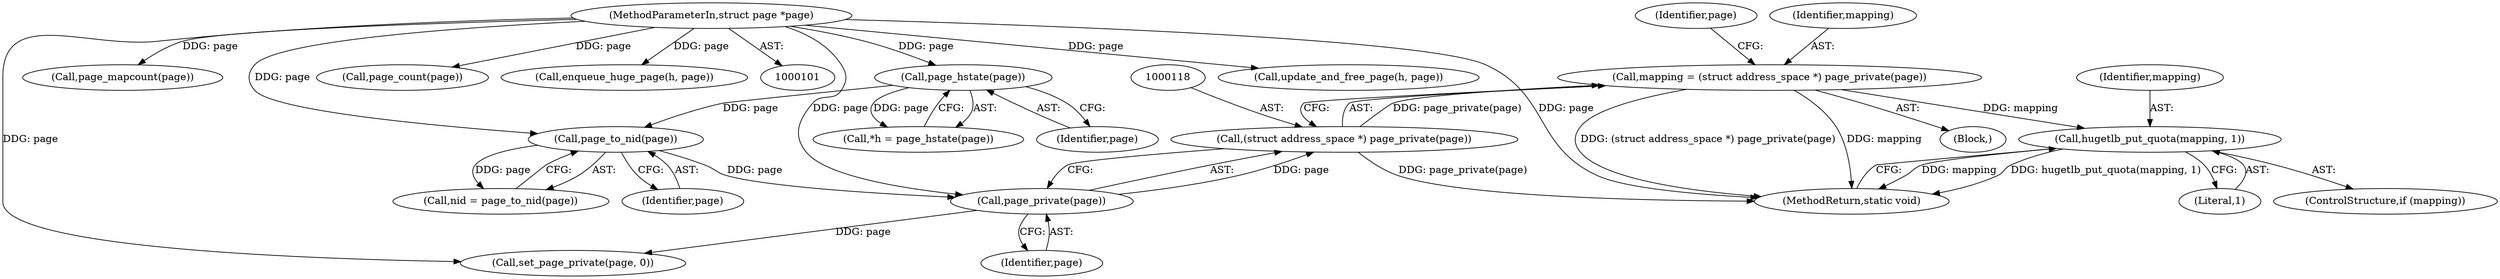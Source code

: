digraph "1_linux_90481622d75715bfcb68501280a917dbfe516029_5@pointer" {
"1000178" [label="(Call,hugetlb_put_quota(mapping, 1))"];
"1000115" [label="(Call,mapping = (struct address_space *) page_private(page))"];
"1000117" [label="(Call,(struct address_space *) page_private(page))"];
"1000119" [label="(Call,page_private(page))"];
"1000112" [label="(Call,page_to_nid(page))"];
"1000107" [label="(Call,page_hstate(page))"];
"1000102" [label="(MethodParameterIn,struct page *page)"];
"1000122" [label="(Identifier,page)"];
"1000117" [label="(Call,(struct address_space *) page_private(page))"];
"1000155" [label="(Call,update_and_free_page(h, page))"];
"1000180" [label="(Literal,1)"];
"1000116" [label="(Identifier,mapping)"];
"1000105" [label="(Call,*h = page_hstate(page))"];
"1000181" [label="(MethodReturn,static void)"];
"1000176" [label="(ControlStructure,if (mapping))"];
"1000119" [label="(Call,page_private(page))"];
"1000133" [label="(Call,page_mapcount(page))"];
"1000121" [label="(Call,set_page_private(page, 0))"];
"1000110" [label="(Call,nid = page_to_nid(page))"];
"1000120" [label="(Identifier,page)"];
"1000103" [label="(Block,)"];
"1000102" [label="(MethodParameterIn,struct page *page)"];
"1000130" [label="(Call,page_count(page))"];
"1000112" [label="(Call,page_to_nid(page))"];
"1000107" [label="(Call,page_hstate(page))"];
"1000179" [label="(Identifier,mapping)"];
"1000170" [label="(Call,enqueue_huge_page(h, page))"];
"1000113" [label="(Identifier,page)"];
"1000178" [label="(Call,hugetlb_put_quota(mapping, 1))"];
"1000108" [label="(Identifier,page)"];
"1000115" [label="(Call,mapping = (struct address_space *) page_private(page))"];
"1000178" -> "1000176"  [label="AST: "];
"1000178" -> "1000180"  [label="CFG: "];
"1000179" -> "1000178"  [label="AST: "];
"1000180" -> "1000178"  [label="AST: "];
"1000181" -> "1000178"  [label="CFG: "];
"1000178" -> "1000181"  [label="DDG: mapping"];
"1000178" -> "1000181"  [label="DDG: hugetlb_put_quota(mapping, 1)"];
"1000115" -> "1000178"  [label="DDG: mapping"];
"1000115" -> "1000103"  [label="AST: "];
"1000115" -> "1000117"  [label="CFG: "];
"1000116" -> "1000115"  [label="AST: "];
"1000117" -> "1000115"  [label="AST: "];
"1000122" -> "1000115"  [label="CFG: "];
"1000115" -> "1000181"  [label="DDG: (struct address_space *) page_private(page)"];
"1000115" -> "1000181"  [label="DDG: mapping"];
"1000117" -> "1000115"  [label="DDG: page_private(page)"];
"1000117" -> "1000119"  [label="CFG: "];
"1000118" -> "1000117"  [label="AST: "];
"1000119" -> "1000117"  [label="AST: "];
"1000117" -> "1000181"  [label="DDG: page_private(page)"];
"1000119" -> "1000117"  [label="DDG: page"];
"1000119" -> "1000120"  [label="CFG: "];
"1000120" -> "1000119"  [label="AST: "];
"1000112" -> "1000119"  [label="DDG: page"];
"1000102" -> "1000119"  [label="DDG: page"];
"1000119" -> "1000121"  [label="DDG: page"];
"1000112" -> "1000110"  [label="AST: "];
"1000112" -> "1000113"  [label="CFG: "];
"1000113" -> "1000112"  [label="AST: "];
"1000110" -> "1000112"  [label="CFG: "];
"1000112" -> "1000110"  [label="DDG: page"];
"1000107" -> "1000112"  [label="DDG: page"];
"1000102" -> "1000112"  [label="DDG: page"];
"1000107" -> "1000105"  [label="AST: "];
"1000107" -> "1000108"  [label="CFG: "];
"1000108" -> "1000107"  [label="AST: "];
"1000105" -> "1000107"  [label="CFG: "];
"1000107" -> "1000105"  [label="DDG: page"];
"1000102" -> "1000107"  [label="DDG: page"];
"1000102" -> "1000101"  [label="AST: "];
"1000102" -> "1000181"  [label="DDG: page"];
"1000102" -> "1000121"  [label="DDG: page"];
"1000102" -> "1000130"  [label="DDG: page"];
"1000102" -> "1000133"  [label="DDG: page"];
"1000102" -> "1000155"  [label="DDG: page"];
"1000102" -> "1000170"  [label="DDG: page"];
}
